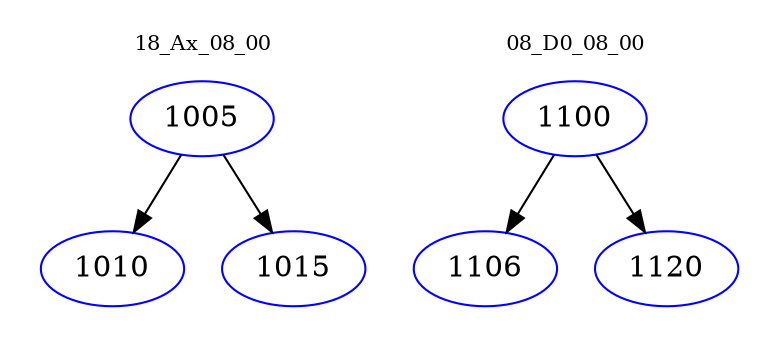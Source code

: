 digraph{
subgraph cluster_0 {
color = white
label = "18_Ax_08_00";
fontsize=10;
T0_1005 [label="1005", color="blue"]
T0_1005 -> T0_1010 [color="black"]
T0_1010 [label="1010", color="blue"]
T0_1005 -> T0_1015 [color="black"]
T0_1015 [label="1015", color="blue"]
}
subgraph cluster_1 {
color = white
label = "08_D0_08_00";
fontsize=10;
T1_1100 [label="1100", color="blue"]
T1_1100 -> T1_1106 [color="black"]
T1_1106 [label="1106", color="blue"]
T1_1100 -> T1_1120 [color="black"]
T1_1120 [label="1120", color="blue"]
}
}
